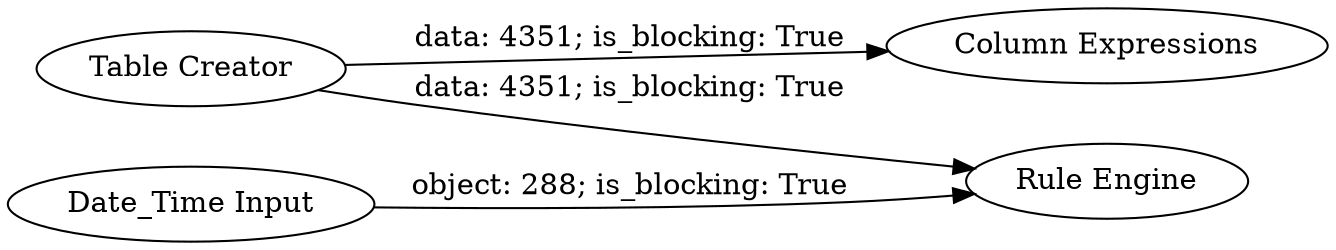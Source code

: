 digraph {
	"1952913086769491906_5" [label="Column Expressions"]
	"1952913086769491906_1" [label="Table Creator"]
	"1952913086769491906_2" [label="Date_Time Input"]
	"1952913086769491906_4" [label="Rule Engine"]
	"1952913086769491906_1" -> "1952913086769491906_4" [label="data: 4351; is_blocking: True"]
	"1952913086769491906_2" -> "1952913086769491906_4" [label="object: 288; is_blocking: True"]
	"1952913086769491906_1" -> "1952913086769491906_5" [label="data: 4351; is_blocking: True"]
	rankdir=LR
}
